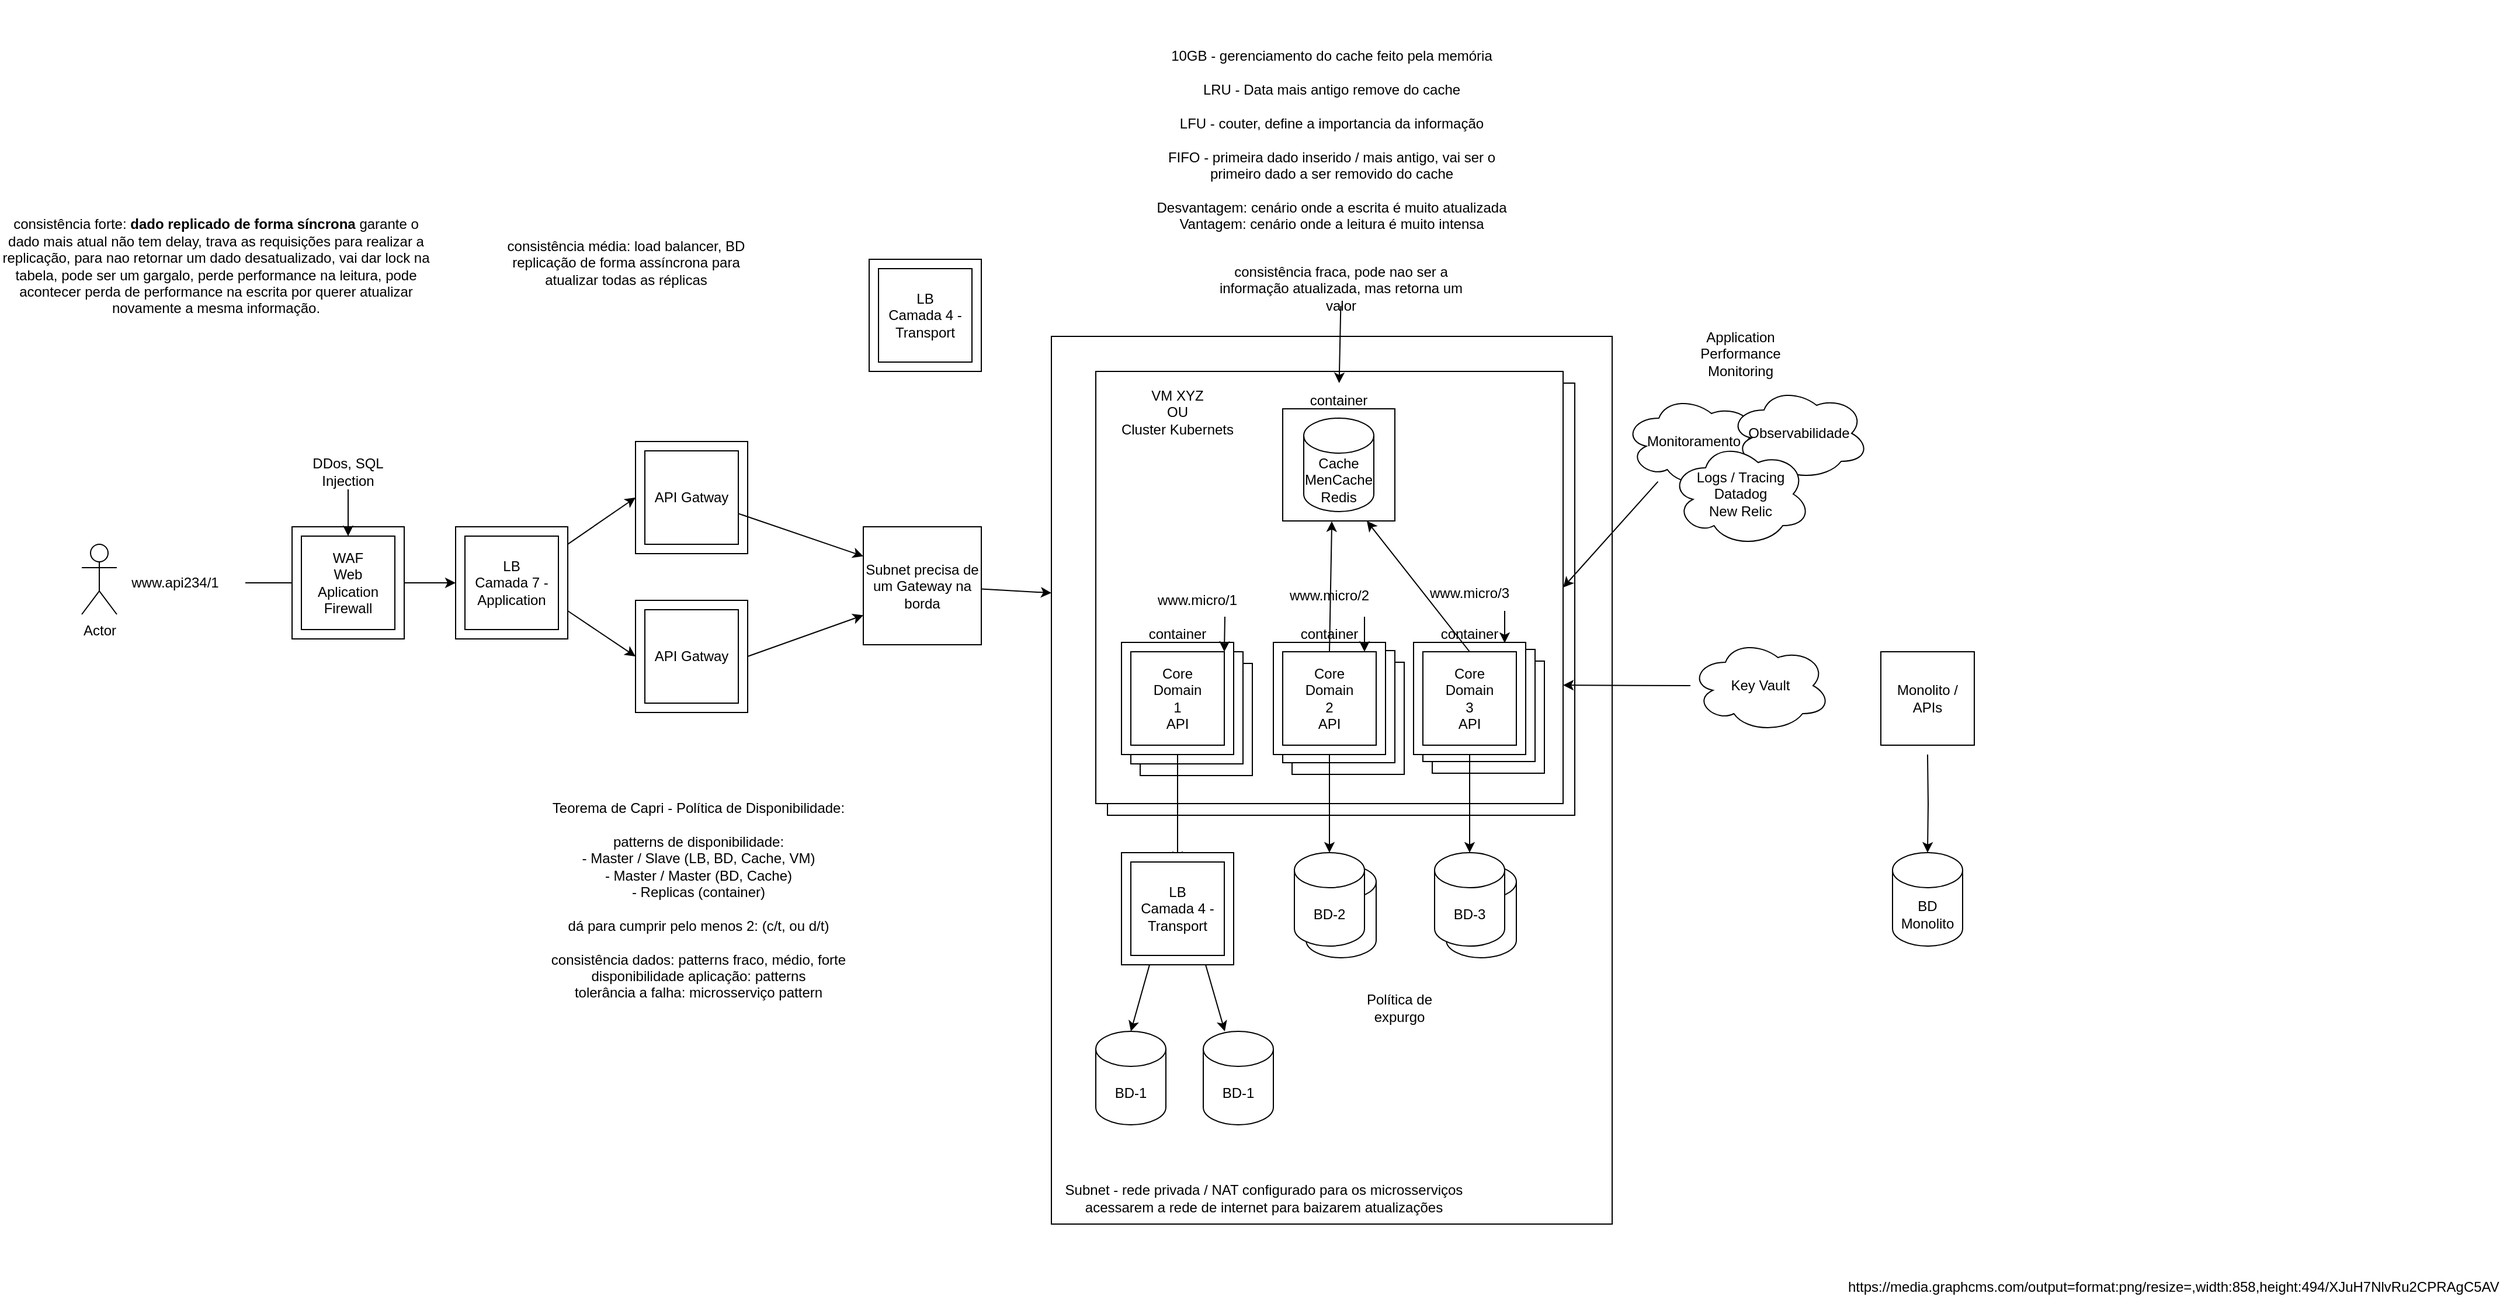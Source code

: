 <mxfile version="20.0.1" type="github">
  <diagram id="OMfKhsFXCJsxJWF5mS46" name="Page-1">
    <mxGraphModel dx="2279" dy="1691" grid="1" gridSize="10" guides="1" tooltips="1" connect="1" arrows="1" fold="1" page="1" pageScale="1" pageWidth="827" pageHeight="1169" math="0" shadow="0">
      <root>
        <mxCell id="0" />
        <mxCell id="1" parent="0" />
        <mxCell id="n2xOsFk3kUsymQjK4yDh-99" value="" style="rounded=0;whiteSpace=wrap;html=1;" vertex="1" parent="1">
          <mxGeometry x="160" y="-10" width="480" height="760" as="geometry" />
        </mxCell>
        <mxCell id="n2xOsFk3kUsymQjK4yDh-102" value="" style="rounded=0;whiteSpace=wrap;html=1;" vertex="1" parent="1">
          <mxGeometry x="208" y="30" width="400" height="370" as="geometry" />
        </mxCell>
        <mxCell id="n2xOsFk3kUsymQjK4yDh-73" value="BD-3" style="shape=cylinder3;whiteSpace=wrap;html=1;boundedLbl=1;backgroundOutline=1;size=15;" vertex="1" parent="1">
          <mxGeometry x="498" y="442" width="60" height="80" as="geometry" />
        </mxCell>
        <mxCell id="n2xOsFk3kUsymQjK4yDh-72" value="BD-2" style="shape=cylinder3;whiteSpace=wrap;html=1;boundedLbl=1;backgroundOutline=1;size=15;" vertex="1" parent="1">
          <mxGeometry x="378" y="442" width="60" height="80" as="geometry" />
        </mxCell>
        <mxCell id="n2xOsFk3kUsymQjK4yDh-71" value="BD-1" style="shape=cylinder3;whiteSpace=wrap;html=1;boundedLbl=1;backgroundOutline=1;size=15;" vertex="1" parent="1">
          <mxGeometry x="290" y="585" width="60" height="80" as="geometry" />
        </mxCell>
        <mxCell id="n2xOsFk3kUsymQjK4yDh-22" value="" style="rounded=0;whiteSpace=wrap;html=1;" vertex="1" parent="1">
          <mxGeometry x="198" y="20" width="400" height="370" as="geometry" />
        </mxCell>
        <mxCell id="n2xOsFk3kUsymQjK4yDh-49" value="" style="whiteSpace=wrap;html=1;aspect=fixed;" vertex="1" parent="1">
          <mxGeometry x="486" y="268" width="96" height="96" as="geometry" />
        </mxCell>
        <mxCell id="n2xOsFk3kUsymQjK4yDh-50" value="" style="whiteSpace=wrap;html=1;aspect=fixed;" vertex="1" parent="1">
          <mxGeometry x="478" y="258" width="96" height="96" as="geometry" />
        </mxCell>
        <mxCell id="n2xOsFk3kUsymQjK4yDh-46" value="" style="whiteSpace=wrap;html=1;aspect=fixed;" vertex="1" parent="1">
          <mxGeometry x="366" y="269" width="96" height="96" as="geometry" />
        </mxCell>
        <mxCell id="n2xOsFk3kUsymQjK4yDh-47" value="" style="whiteSpace=wrap;html=1;aspect=fixed;" vertex="1" parent="1">
          <mxGeometry x="358" y="259" width="96" height="96" as="geometry" />
        </mxCell>
        <mxCell id="n2xOsFk3kUsymQjK4yDh-45" value="" style="whiteSpace=wrap;html=1;aspect=fixed;" vertex="1" parent="1">
          <mxGeometry x="236" y="270" width="96" height="96" as="geometry" />
        </mxCell>
        <mxCell id="n2xOsFk3kUsymQjK4yDh-44" value="" style="whiteSpace=wrap;html=1;aspect=fixed;" vertex="1" parent="1">
          <mxGeometry x="228" y="260" width="96" height="96" as="geometry" />
        </mxCell>
        <mxCell id="n2xOsFk3kUsymQjK4yDh-76" style="edgeStyle=none;rounded=0;orthogonalLoop=1;jettySize=auto;html=1;exitX=0.5;exitY=1;exitDx=0;exitDy=0;" edge="1" parent="1" source="n2xOsFk3kUsymQjK4yDh-2" target="n2xOsFk3kUsymQjK4yDh-75">
          <mxGeometry relative="1" as="geometry" />
        </mxCell>
        <mxCell id="n2xOsFk3kUsymQjK4yDh-2" value="" style="whiteSpace=wrap;html=1;aspect=fixed;" vertex="1" parent="1">
          <mxGeometry x="220" y="252" width="96" height="96" as="geometry" />
        </mxCell>
        <mxCell id="n2xOsFk3kUsymQjK4yDh-3" value="container" style="text;html=1;strokeColor=none;fillColor=none;align=center;verticalAlign=middle;whiteSpace=wrap;rounded=0;" vertex="1" parent="1">
          <mxGeometry x="238" y="230" width="60" height="30" as="geometry" />
        </mxCell>
        <mxCell id="n2xOsFk3kUsymQjK4yDh-1" value="Core &lt;br&gt;Domain&lt;br&gt;1&lt;br&gt;API" style="whiteSpace=wrap;html=1;aspect=fixed;" vertex="1" parent="1">
          <mxGeometry x="228" y="260" width="80" height="80" as="geometry" />
        </mxCell>
        <mxCell id="n2xOsFk3kUsymQjK4yDh-4" value="BD-1" style="shape=cylinder3;whiteSpace=wrap;html=1;boundedLbl=1;backgroundOutline=1;size=15;" vertex="1" parent="1">
          <mxGeometry x="198" y="585" width="60" height="80" as="geometry" />
        </mxCell>
        <mxCell id="n2xOsFk3kUsymQjK4yDh-6" style="edgeStyle=orthogonalEdgeStyle;rounded=0;orthogonalLoop=1;jettySize=auto;html=1;exitX=0.5;exitY=1;exitDx=0;exitDy=0;" edge="1" parent="1" source="n2xOsFk3kUsymQjK4yDh-7" target="n2xOsFk3kUsymQjK4yDh-10">
          <mxGeometry relative="1" as="geometry" />
        </mxCell>
        <mxCell id="n2xOsFk3kUsymQjK4yDh-7" value="" style="whiteSpace=wrap;html=1;aspect=fixed;" vertex="1" parent="1">
          <mxGeometry x="350" y="252" width="96" height="96" as="geometry" />
        </mxCell>
        <mxCell id="n2xOsFk3kUsymQjK4yDh-8" value="Core &lt;br&gt;Domain&lt;br&gt;2&lt;br&gt;API" style="whiteSpace=wrap;html=1;aspect=fixed;" vertex="1" parent="1">
          <mxGeometry x="358" y="260" width="80" height="80" as="geometry" />
        </mxCell>
        <mxCell id="n2xOsFk3kUsymQjK4yDh-29" style="edgeStyle=none;rounded=0;orthogonalLoop=1;jettySize=auto;html=1;exitX=0.5;exitY=1;exitDx=0;exitDy=0;entryX=0.438;entryY=1.003;entryDx=0;entryDy=0;entryPerimeter=0;" edge="1" parent="1" source="n2xOsFk3kUsymQjK4yDh-9" target="n2xOsFk3kUsymQjK4yDh-25">
          <mxGeometry relative="1" as="geometry" />
        </mxCell>
        <mxCell id="n2xOsFk3kUsymQjK4yDh-67" style="edgeStyle=none;rounded=0;orthogonalLoop=1;jettySize=auto;html=1;exitX=1;exitY=0;exitDx=0;exitDy=0;entryX=1;entryY=1;entryDx=0;entryDy=0;" edge="1" parent="1" source="n2xOsFk3kUsymQjK4yDh-9" target="n2xOsFk3kUsymQjK4yDh-9">
          <mxGeometry relative="1" as="geometry" />
        </mxCell>
        <mxCell id="n2xOsFk3kUsymQjK4yDh-9" value="container" style="text;html=1;strokeColor=none;fillColor=none;align=center;verticalAlign=middle;whiteSpace=wrap;rounded=0;" vertex="1" parent="1">
          <mxGeometry x="368" y="230" width="60" height="30" as="geometry" />
        </mxCell>
        <mxCell id="n2xOsFk3kUsymQjK4yDh-10" value="BD-2" style="shape=cylinder3;whiteSpace=wrap;html=1;boundedLbl=1;backgroundOutline=1;size=15;" vertex="1" parent="1">
          <mxGeometry x="368" y="432" width="60" height="80" as="geometry" />
        </mxCell>
        <mxCell id="n2xOsFk3kUsymQjK4yDh-11" style="edgeStyle=orthogonalEdgeStyle;rounded=0;orthogonalLoop=1;jettySize=auto;html=1;exitX=0.5;exitY=1;exitDx=0;exitDy=0;" edge="1" parent="1" source="n2xOsFk3kUsymQjK4yDh-12" target="n2xOsFk3kUsymQjK4yDh-15">
          <mxGeometry relative="1" as="geometry" />
        </mxCell>
        <mxCell id="n2xOsFk3kUsymQjK4yDh-12" value="" style="whiteSpace=wrap;html=1;aspect=fixed;" vertex="1" parent="1">
          <mxGeometry x="470" y="252" width="96" height="96" as="geometry" />
        </mxCell>
        <mxCell id="n2xOsFk3kUsymQjK4yDh-13" value="Core &lt;br&gt;Domain&lt;br&gt;3&lt;br&gt;API" style="whiteSpace=wrap;html=1;aspect=fixed;" vertex="1" parent="1">
          <mxGeometry x="478" y="260" width="80" height="80" as="geometry" />
        </mxCell>
        <mxCell id="n2xOsFk3kUsymQjK4yDh-30" style="edgeStyle=none;rounded=0;orthogonalLoop=1;jettySize=auto;html=1;exitX=0.5;exitY=1;exitDx=0;exitDy=0;entryX=0.75;entryY=1;entryDx=0;entryDy=0;" edge="1" parent="1" source="n2xOsFk3kUsymQjK4yDh-14" target="n2xOsFk3kUsymQjK4yDh-25">
          <mxGeometry relative="1" as="geometry" />
        </mxCell>
        <mxCell id="n2xOsFk3kUsymQjK4yDh-14" value="container" style="text;html=1;strokeColor=none;fillColor=none;align=center;verticalAlign=middle;whiteSpace=wrap;rounded=0;" vertex="1" parent="1">
          <mxGeometry x="488" y="230" width="60" height="30" as="geometry" />
        </mxCell>
        <mxCell id="n2xOsFk3kUsymQjK4yDh-15" value="BD-3" style="shape=cylinder3;whiteSpace=wrap;html=1;boundedLbl=1;backgroundOutline=1;size=15;" vertex="1" parent="1">
          <mxGeometry x="488" y="432" width="60" height="80" as="geometry" />
        </mxCell>
        <mxCell id="n2xOsFk3kUsymQjK4yDh-16" style="edgeStyle=orthogonalEdgeStyle;rounded=0;orthogonalLoop=1;jettySize=auto;html=1;exitX=0.5;exitY=1;exitDx=0;exitDy=0;" edge="1" parent="1" target="n2xOsFk3kUsymQjK4yDh-20">
          <mxGeometry relative="1" as="geometry">
            <mxPoint x="910" y="348" as="sourcePoint" />
          </mxGeometry>
        </mxCell>
        <mxCell id="n2xOsFk3kUsymQjK4yDh-18" value="Monolito / APIs" style="whiteSpace=wrap;html=1;aspect=fixed;" vertex="1" parent="1">
          <mxGeometry x="870" y="260" width="80" height="80" as="geometry" />
        </mxCell>
        <mxCell id="n2xOsFk3kUsymQjK4yDh-20" value="BD&lt;br&gt;Monolito" style="shape=cylinder3;whiteSpace=wrap;html=1;boundedLbl=1;backgroundOutline=1;size=15;" vertex="1" parent="1">
          <mxGeometry x="880" y="432" width="60" height="80" as="geometry" />
        </mxCell>
        <mxCell id="n2xOsFk3kUsymQjK4yDh-23" value="" style="shape=image;html=1;verticalAlign=top;verticalLabelPosition=bottom;labelBackgroundColor=#ffffff;imageAspect=0;aspect=fixed;image=https://cdn0.iconfinder.com/data/icons/social-media-2104/24/social_media_social_media_logo_docker-128.png" vertex="1" parent="1">
          <mxGeometry x="548" y="30" width="40" height="40" as="geometry" />
        </mxCell>
        <mxCell id="n2xOsFk3kUsymQjK4yDh-25" value="" style="whiteSpace=wrap;html=1;aspect=fixed;" vertex="1" parent="1">
          <mxGeometry x="358" y="52" width="96" height="96" as="geometry" />
        </mxCell>
        <mxCell id="n2xOsFk3kUsymQjK4yDh-26" value="Cache&lt;br&gt;MenCache&lt;br&gt;Redis" style="shape=cylinder3;whiteSpace=wrap;html=1;boundedLbl=1;backgroundOutline=1;size=15;" vertex="1" parent="1">
          <mxGeometry x="376" y="60" width="60" height="80" as="geometry" />
        </mxCell>
        <mxCell id="n2xOsFk3kUsymQjK4yDh-27" value="container" style="text;html=1;strokeColor=none;fillColor=none;align=center;verticalAlign=middle;whiteSpace=wrap;rounded=0;" vertex="1" parent="1">
          <mxGeometry x="376" y="30" width="60" height="30" as="geometry" />
        </mxCell>
        <mxCell id="n2xOsFk3kUsymQjK4yDh-31" value="VM XYZ&lt;br&gt;OU &lt;br&gt;Cluster Kubernets" style="text;html=1;strokeColor=none;fillColor=none;align=center;verticalAlign=middle;whiteSpace=wrap;rounded=0;" vertex="1" parent="1">
          <mxGeometry x="208" y="20" width="120" height="70" as="geometry" />
        </mxCell>
        <mxCell id="n2xOsFk3kUsymQjK4yDh-33" value="Actor" style="shape=umlActor;verticalLabelPosition=bottom;verticalAlign=top;html=1;outlineConnect=0;" vertex="1" parent="1">
          <mxGeometry x="-670" y="168" width="30" height="60" as="geometry" />
        </mxCell>
        <mxCell id="n2xOsFk3kUsymQjK4yDh-58" style="edgeStyle=none;rounded=0;orthogonalLoop=1;jettySize=auto;html=1;entryX=0;entryY=0.5;entryDx=0;entryDy=0;" edge="1" parent="1" source="n2xOsFk3kUsymQjK4yDh-37" target="n2xOsFk3kUsymQjK4yDh-39">
          <mxGeometry relative="1" as="geometry" />
        </mxCell>
        <mxCell id="n2xOsFk3kUsymQjK4yDh-62" style="edgeStyle=none;rounded=0;orthogonalLoop=1;jettySize=auto;html=1;exitX=1;exitY=0.75;exitDx=0;exitDy=0;entryX=0;entryY=0.5;entryDx=0;entryDy=0;" edge="1" parent="1" source="n2xOsFk3kUsymQjK4yDh-37" target="n2xOsFk3kUsymQjK4yDh-56">
          <mxGeometry relative="1" as="geometry" />
        </mxCell>
        <mxCell id="n2xOsFk3kUsymQjK4yDh-37" value="" style="whiteSpace=wrap;html=1;aspect=fixed;" vertex="1" parent="1">
          <mxGeometry x="-350" y="153" width="96" height="96" as="geometry" />
        </mxCell>
        <mxCell id="n2xOsFk3kUsymQjK4yDh-38" value="LB&lt;br&gt;Camada 7 - Application" style="whiteSpace=wrap;html=1;aspect=fixed;" vertex="1" parent="1">
          <mxGeometry x="-342" y="161" width="80" height="80" as="geometry" />
        </mxCell>
        <mxCell id="n2xOsFk3kUsymQjK4yDh-39" value="" style="whiteSpace=wrap;html=1;aspect=fixed;" vertex="1" parent="1">
          <mxGeometry x="-196" y="80" width="96" height="96" as="geometry" />
        </mxCell>
        <mxCell id="n2xOsFk3kUsymQjK4yDh-63" style="edgeStyle=none;rounded=0;orthogonalLoop=1;jettySize=auto;html=1;entryX=0;entryY=0.25;entryDx=0;entryDy=0;" edge="1" parent="1" source="n2xOsFk3kUsymQjK4yDh-40" target="n2xOsFk3kUsymQjK4yDh-98">
          <mxGeometry relative="1" as="geometry" />
        </mxCell>
        <mxCell id="n2xOsFk3kUsymQjK4yDh-40" value="API Gatway" style="whiteSpace=wrap;html=1;aspect=fixed;" vertex="1" parent="1">
          <mxGeometry x="-188" y="88" width="80" height="80" as="geometry" />
        </mxCell>
        <mxCell id="n2xOsFk3kUsymQjK4yDh-41" value="" style="whiteSpace=wrap;html=1;aspect=fixed;" vertex="1" parent="1">
          <mxGeometry x="4" y="-76" width="96" height="96" as="geometry" />
        </mxCell>
        <mxCell id="n2xOsFk3kUsymQjK4yDh-42" value="LB&lt;br&gt;Camada 4 - Transport" style="whiteSpace=wrap;html=1;aspect=fixed;" vertex="1" parent="1">
          <mxGeometry x="12" y="-68" width="80" height="80" as="geometry" />
        </mxCell>
        <mxCell id="n2xOsFk3kUsymQjK4yDh-43" value="10GB - gerenciamento do cache feito pela memória&lt;br&gt;&lt;br&gt;LRU - Data mais antigo remove do cache&lt;br&gt;&lt;br&gt;LFU - couter, define a importancia da informação&lt;br&gt;&lt;br&gt;FIFO - primeira dado inserido / mais antigo, vai ser o primeiro dado a ser removido do cache&lt;br&gt;&lt;br&gt;Desvantagem: cenário onde a escrita é muito atualizada&lt;br&gt;Vantagem: cenário onde a leitura é muito intensa" style="text;html=1;strokeColor=none;fillColor=none;align=center;verticalAlign=middle;whiteSpace=wrap;rounded=0;" vertex="1" parent="1">
          <mxGeometry x="240" y="-298" width="320" height="240" as="geometry" />
        </mxCell>
        <mxCell id="n2xOsFk3kUsymQjK4yDh-60" style="edgeStyle=none;rounded=0;orthogonalLoop=1;jettySize=auto;html=1;" edge="1" parent="1" source="n2xOsFk3kUsymQjK4yDh-52" target="n2xOsFk3kUsymQjK4yDh-37">
          <mxGeometry relative="1" as="geometry" />
        </mxCell>
        <mxCell id="n2xOsFk3kUsymQjK4yDh-52" value="www.api234/1" style="text;html=1;strokeColor=none;fillColor=none;align=center;verticalAlign=middle;whiteSpace=wrap;rounded=0;" vertex="1" parent="1">
          <mxGeometry x="-650" y="166" width="120" height="70" as="geometry" />
        </mxCell>
        <mxCell id="n2xOsFk3kUsymQjK4yDh-81" style="edgeStyle=none;rounded=0;orthogonalLoop=1;jettySize=auto;html=1;exitX=0.75;exitY=1;exitDx=0;exitDy=0;entryX=1;entryY=0;entryDx=0;entryDy=0;" edge="1" parent="1" source="n2xOsFk3kUsymQjK4yDh-53" target="n2xOsFk3kUsymQjK4yDh-1">
          <mxGeometry relative="1" as="geometry" />
        </mxCell>
        <mxCell id="n2xOsFk3kUsymQjK4yDh-53" value="www.micro/1" style="text;html=1;strokeColor=none;fillColor=none;align=center;verticalAlign=middle;whiteSpace=wrap;rounded=0;" vertex="1" parent="1">
          <mxGeometry x="238" y="202" width="94" height="28" as="geometry" />
        </mxCell>
        <mxCell id="n2xOsFk3kUsymQjK4yDh-64" style="edgeStyle=none;rounded=0;orthogonalLoop=1;jettySize=auto;html=1;exitX=1;exitY=0.5;exitDx=0;exitDy=0;entryX=0;entryY=0.75;entryDx=0;entryDy=0;" edge="1" parent="1" source="n2xOsFk3kUsymQjK4yDh-56" target="n2xOsFk3kUsymQjK4yDh-98">
          <mxGeometry relative="1" as="geometry" />
        </mxCell>
        <mxCell id="n2xOsFk3kUsymQjK4yDh-56" value="" style="whiteSpace=wrap;html=1;aspect=fixed;" vertex="1" parent="1">
          <mxGeometry x="-196" y="216" width="96" height="96" as="geometry" />
        </mxCell>
        <mxCell id="n2xOsFk3kUsymQjK4yDh-57" value="API Gatway" style="whiteSpace=wrap;html=1;aspect=fixed;" vertex="1" parent="1">
          <mxGeometry x="-188" y="224" width="80" height="80" as="geometry" />
        </mxCell>
        <mxCell id="n2xOsFk3kUsymQjK4yDh-65" value="www.micro/2" style="text;html=1;strokeColor=none;fillColor=none;align=center;verticalAlign=middle;whiteSpace=wrap;rounded=0;" vertex="1" parent="1">
          <mxGeometry x="338" y="197" width="120" height="30" as="geometry" />
        </mxCell>
        <mxCell id="n2xOsFk3kUsymQjK4yDh-68" style="edgeStyle=none;rounded=0;orthogonalLoop=1;jettySize=auto;html=1;exitX=0.75;exitY=1;exitDx=0;exitDy=0;entryX=1;entryY=0.75;entryDx=0;entryDy=0;" edge="1" parent="1" source="n2xOsFk3kUsymQjK4yDh-66" target="n2xOsFk3kUsymQjK4yDh-14">
          <mxGeometry relative="1" as="geometry" />
        </mxCell>
        <mxCell id="n2xOsFk3kUsymQjK4yDh-66" value="www.micro/3" style="text;html=1;strokeColor=none;fillColor=none;align=center;verticalAlign=middle;whiteSpace=wrap;rounded=0;" vertex="1" parent="1">
          <mxGeometry x="458" y="195" width="120" height="30" as="geometry" />
        </mxCell>
        <mxCell id="n2xOsFk3kUsymQjK4yDh-69" value="Teorema de Capri - Política de Disponibilidade:&lt;br&gt;&lt;br&gt;patterns de disponibilidade:&lt;br&gt;- Master / Slave (LB, BD, Cache, VM)&lt;br&gt;- Master / Master (BD, Cache)&lt;br&gt;- Replicas (container)&lt;br&gt;&lt;br&gt;dá para cumprir pelo menos 2: (c/t, ou d/t)&lt;br&gt;&lt;br&gt;consistência dados: patterns fraco, médio, forte&lt;br&gt;disponibilidade aplicação: patterns&lt;br&gt;tolerância a falha: microsserviço pattern" style="text;html=1;strokeColor=none;fillColor=none;align=center;verticalAlign=middle;whiteSpace=wrap;rounded=0;" vertex="1" parent="1">
          <mxGeometry x="-283" y="348" width="282" height="250" as="geometry" />
        </mxCell>
        <mxCell id="n2xOsFk3kUsymQjK4yDh-77" style="edgeStyle=none;rounded=0;orthogonalLoop=1;jettySize=auto;html=1;exitX=0.25;exitY=1;exitDx=0;exitDy=0;entryX=0.5;entryY=0;entryDx=0;entryDy=0;entryPerimeter=0;" edge="1" parent="1" source="n2xOsFk3kUsymQjK4yDh-74" target="n2xOsFk3kUsymQjK4yDh-4">
          <mxGeometry relative="1" as="geometry" />
        </mxCell>
        <mxCell id="n2xOsFk3kUsymQjK4yDh-78" style="edgeStyle=none;rounded=0;orthogonalLoop=1;jettySize=auto;html=1;exitX=0.75;exitY=1;exitDx=0;exitDy=0;" edge="1" parent="1" source="n2xOsFk3kUsymQjK4yDh-74" target="n2xOsFk3kUsymQjK4yDh-71">
          <mxGeometry relative="1" as="geometry" />
        </mxCell>
        <mxCell id="n2xOsFk3kUsymQjK4yDh-74" value="" style="whiteSpace=wrap;html=1;aspect=fixed;" vertex="1" parent="1">
          <mxGeometry x="220" y="432" width="96" height="96" as="geometry" />
        </mxCell>
        <mxCell id="n2xOsFk3kUsymQjK4yDh-75" value="LB&lt;br&gt;Camada 4 - Transport" style="whiteSpace=wrap;html=1;aspect=fixed;" vertex="1" parent="1">
          <mxGeometry x="228" y="440" width="80" height="80" as="geometry" />
        </mxCell>
        <mxCell id="n2xOsFk3kUsymQjK4yDh-79" value="Política de expurgo" style="text;html=1;strokeColor=none;fillColor=none;align=center;verticalAlign=middle;whiteSpace=wrap;rounded=0;" vertex="1" parent="1">
          <mxGeometry x="428" y="550" width="60" height="30" as="geometry" />
        </mxCell>
        <mxCell id="n2xOsFk3kUsymQjK4yDh-83" style="edgeStyle=none;rounded=0;orthogonalLoop=1;jettySize=auto;html=1;" edge="1" parent="1" source="n2xOsFk3kUsymQjK4yDh-82" target="n2xOsFk3kUsymQjK4yDh-27">
          <mxGeometry relative="1" as="geometry" />
        </mxCell>
        <mxCell id="n2xOsFk3kUsymQjK4yDh-82" value="consistência fraca, pode nao ser a informação atualizada, mas retorna um valor" style="text;html=1;strokeColor=none;fillColor=none;align=center;verticalAlign=middle;whiteSpace=wrap;rounded=0;" vertex="1" parent="1">
          <mxGeometry x="292" y="-66" width="232" height="30" as="geometry" />
        </mxCell>
        <mxCell id="n2xOsFk3kUsymQjK4yDh-84" value="consistência média: load balancer, BD replicação de forma assíncrona para atualizar todas as réplicas" style="text;html=1;strokeColor=none;fillColor=none;align=center;verticalAlign=middle;whiteSpace=wrap;rounded=0;" vertex="1" parent="1">
          <mxGeometry x="-320" y="-88" width="232" height="30" as="geometry" />
        </mxCell>
        <mxCell id="n2xOsFk3kUsymQjK4yDh-85" value="consistência forte: &lt;b&gt;dado replicado de forma síncrona&lt;/b&gt; garante o dado mais atual não tem delay, trava as requisições para realizar a replicação, para nao retornar um dado desatualizado, vai dar lock na tabela, pode ser um gargalo, perde performance na leitura, pode acontecer perda de performance na escrita por querer atualizar novamente a mesma informação." style="text;html=1;strokeColor=none;fillColor=none;align=center;verticalAlign=middle;whiteSpace=wrap;rounded=0;" vertex="1" parent="1">
          <mxGeometry x="-740" y="-140" width="370" height="140" as="geometry" />
        </mxCell>
        <mxCell id="n2xOsFk3kUsymQjK4yDh-88" style="edgeStyle=none;rounded=0;orthogonalLoop=1;jettySize=auto;html=1;entryX=1;entryY=0.5;entryDx=0;entryDy=0;" edge="1" parent="1" source="n2xOsFk3kUsymQjK4yDh-86" target="n2xOsFk3kUsymQjK4yDh-22">
          <mxGeometry relative="1" as="geometry" />
        </mxCell>
        <mxCell id="n2xOsFk3kUsymQjK4yDh-86" value="Monitoramento" style="ellipse;shape=cloud;whiteSpace=wrap;html=1;" vertex="1" parent="1">
          <mxGeometry x="650" y="40" width="120" height="80" as="geometry" />
        </mxCell>
        <mxCell id="n2xOsFk3kUsymQjK4yDh-87" value="Observabilidade&lt;br&gt;" style="ellipse;shape=cloud;whiteSpace=wrap;html=1;" vertex="1" parent="1">
          <mxGeometry x="740" y="33" width="120" height="80" as="geometry" />
        </mxCell>
        <mxCell id="n2xOsFk3kUsymQjK4yDh-90" style="edgeStyle=none;rounded=0;orthogonalLoop=1;jettySize=auto;html=1;entryX=1;entryY=0.726;entryDx=0;entryDy=0;entryPerimeter=0;" edge="1" parent="1" source="n2xOsFk3kUsymQjK4yDh-89" target="n2xOsFk3kUsymQjK4yDh-22">
          <mxGeometry relative="1" as="geometry" />
        </mxCell>
        <mxCell id="n2xOsFk3kUsymQjK4yDh-89" value="Key Vault" style="ellipse;shape=cloud;whiteSpace=wrap;html=1;" vertex="1" parent="1">
          <mxGeometry x="707" y="249" width="120" height="80" as="geometry" />
        </mxCell>
        <mxCell id="n2xOsFk3kUsymQjK4yDh-91" value="Logs / Tracing&lt;br&gt;Datadog&lt;br&gt;New Relic" style="ellipse;shape=cloud;whiteSpace=wrap;html=1;" vertex="1" parent="1">
          <mxGeometry x="690" y="80" width="120" height="90" as="geometry" />
        </mxCell>
        <mxCell id="n2xOsFk3kUsymQjK4yDh-92" value="Application Performance Monitoring" style="text;html=1;strokeColor=none;fillColor=none;align=center;verticalAlign=middle;whiteSpace=wrap;rounded=0;" vertex="1" parent="1">
          <mxGeometry x="720.25" y="-10" width="59.5" height="30" as="geometry" />
        </mxCell>
        <mxCell id="n2xOsFk3kUsymQjK4yDh-93" value="" style="whiteSpace=wrap;html=1;aspect=fixed;" vertex="1" parent="1">
          <mxGeometry x="-490" y="153" width="96" height="96" as="geometry" />
        </mxCell>
        <mxCell id="n2xOsFk3kUsymQjK4yDh-94" value="WAF&lt;br&gt;Web Aplication Firewall" style="whiteSpace=wrap;html=1;aspect=fixed;" vertex="1" parent="1">
          <mxGeometry x="-482" y="161" width="80" height="80" as="geometry" />
        </mxCell>
        <mxCell id="n2xOsFk3kUsymQjK4yDh-97" style="edgeStyle=none;rounded=0;orthogonalLoop=1;jettySize=auto;html=1;" edge="1" parent="1" source="n2xOsFk3kUsymQjK4yDh-96" target="n2xOsFk3kUsymQjK4yDh-94">
          <mxGeometry relative="1" as="geometry" />
        </mxCell>
        <mxCell id="n2xOsFk3kUsymQjK4yDh-96" value="DDos, SQL Injection" style="text;html=1;strokeColor=none;fillColor=none;align=center;verticalAlign=middle;whiteSpace=wrap;rounded=0;" vertex="1" parent="1">
          <mxGeometry x="-487" y="91" width="90" height="30" as="geometry" />
        </mxCell>
        <mxCell id="n2xOsFk3kUsymQjK4yDh-101" style="edgeStyle=none;rounded=0;orthogonalLoop=1;jettySize=auto;html=1;entryX=0;entryY=0.289;entryDx=0;entryDy=0;entryPerimeter=0;" edge="1" parent="1" source="n2xOsFk3kUsymQjK4yDh-98" target="n2xOsFk3kUsymQjK4yDh-99">
          <mxGeometry relative="1" as="geometry" />
        </mxCell>
        <mxCell id="n2xOsFk3kUsymQjK4yDh-98" value="Subnet precisa de um Gateway na borda" style="whiteSpace=wrap;html=1;aspect=fixed;" vertex="1" parent="1">
          <mxGeometry x="-1" y="153" width="101" height="101" as="geometry" />
        </mxCell>
        <mxCell id="n2xOsFk3kUsymQjK4yDh-100" value="Subnet - rede privada / NAT configurado para os microsserviços acessarem a rede de internet para baizarem atualizações" style="text;html=1;strokeColor=none;fillColor=none;align=center;verticalAlign=middle;whiteSpace=wrap;rounded=0;" vertex="1" parent="1">
          <mxGeometry x="154" y="713" width="376" height="30" as="geometry" />
        </mxCell>
        <mxCell id="n2xOsFk3kUsymQjK4yDh-104" value="https://media.graphcms.com/output=format:png/resize=,width:858,height:494/XJuH7NlvRu2CPRAgC5AV" style="text;whiteSpace=wrap;html=1;" vertex="1" parent="1">
          <mxGeometry x="840" y="790" width="550" height="30" as="geometry" />
        </mxCell>
      </root>
    </mxGraphModel>
  </diagram>
</mxfile>
